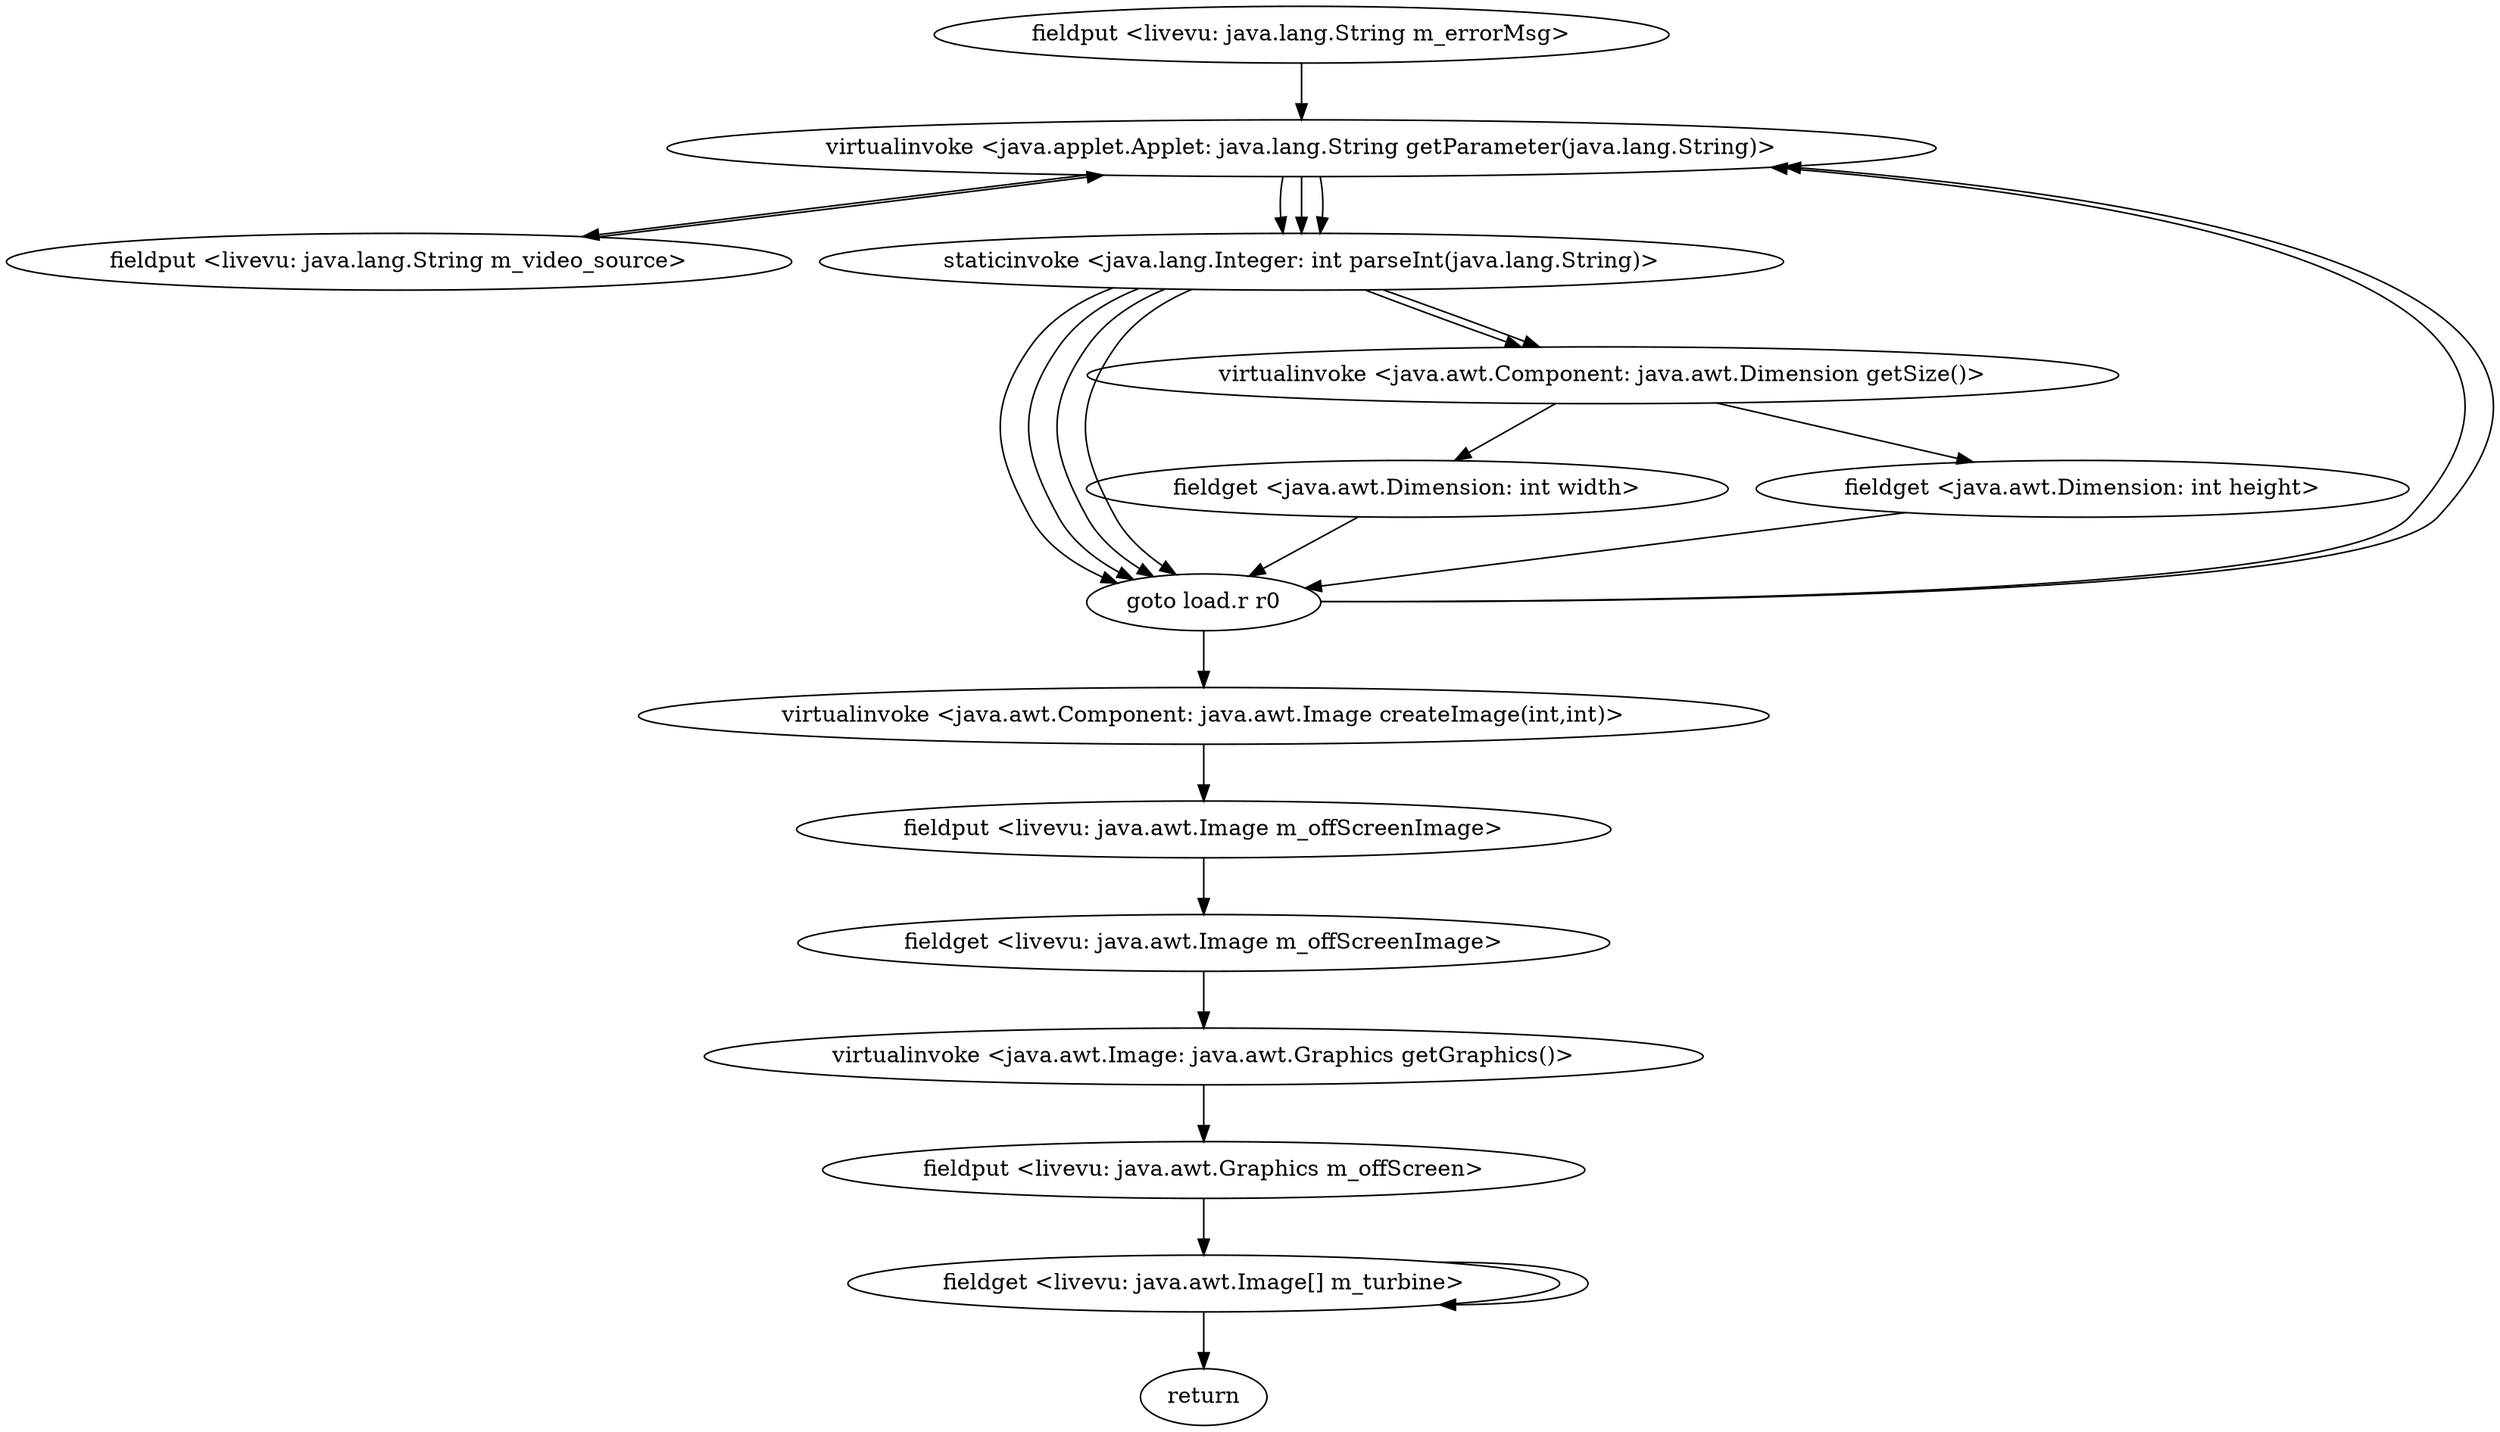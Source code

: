 digraph "" {
"fieldput <livevu: java.lang.String m_errorMsg>";
 "fieldput <livevu: java.lang.String m_errorMsg>"->"virtualinvoke <java.applet.Applet: java.lang.String getParameter(java.lang.String)>";
 "virtualinvoke <java.applet.Applet: java.lang.String getParameter(java.lang.String)>"->"fieldput <livevu: java.lang.String m_video_source>";
 "fieldput <livevu: java.lang.String m_video_source>"->"virtualinvoke <java.applet.Applet: java.lang.String getParameter(java.lang.String)>";
 "virtualinvoke <java.applet.Applet: java.lang.String getParameter(java.lang.String)>"->"staticinvoke <java.lang.Integer: int parseInt(java.lang.String)>";
 "staticinvoke <java.lang.Integer: int parseInt(java.lang.String)>"->"goto load.r r0";
 "goto load.r r0"->"virtualinvoke <java.applet.Applet: java.lang.String getParameter(java.lang.String)>";
 "virtualinvoke <java.applet.Applet: java.lang.String getParameter(java.lang.String)>"->"staticinvoke <java.lang.Integer: int parseInt(java.lang.String)>";
 "staticinvoke <java.lang.Integer: int parseInt(java.lang.String)>"->"goto load.r r0";
 "goto load.r r0"->"virtualinvoke <java.applet.Applet: java.lang.String getParameter(java.lang.String)>";
 "virtualinvoke <java.applet.Applet: java.lang.String getParameter(java.lang.String)>"->"staticinvoke <java.lang.Integer: int parseInt(java.lang.String)>";
 "staticinvoke <java.lang.Integer: int parseInt(java.lang.String)>"->"goto load.r r0";
 "goto load.r r0"->"virtualinvoke <java.awt.Component: java.awt.Image createImage(int,int)>";
 "virtualinvoke <java.awt.Component: java.awt.Image createImage(int,int)>"->"fieldput <livevu: java.awt.Image m_offScreenImage>";
 "fieldput <livevu: java.awt.Image m_offScreenImage>"->"fieldget <livevu: java.awt.Image m_offScreenImage>";
 "fieldget <livevu: java.awt.Image m_offScreenImage>"->"virtualinvoke <java.awt.Image: java.awt.Graphics getGraphics()>";
 "virtualinvoke <java.awt.Image: java.awt.Graphics getGraphics()>"->"fieldput <livevu: java.awt.Graphics m_offScreen>";
 "fieldput <livevu: java.awt.Graphics m_offScreen>"->"fieldget <livevu: java.awt.Image[] m_turbine>";
 "fieldget <livevu: java.awt.Image[] m_turbine>"->"fieldget <livevu: java.awt.Image[] m_turbine>";
 "fieldget <livevu: java.awt.Image[] m_turbine>"->"return";
 "staticinvoke <java.lang.Integer: int parseInt(java.lang.String)>"->"goto load.r r0";
 "staticinvoke <java.lang.Integer: int parseInt(java.lang.String)>"->"virtualinvoke <java.awt.Component: java.awt.Dimension getSize()>";
 "virtualinvoke <java.awt.Component: java.awt.Dimension getSize()>"->"fieldget <java.awt.Dimension: int width>";
 "fieldget <java.awt.Dimension: int width>"->"goto load.r r0";
 "staticinvoke <java.lang.Integer: int parseInt(java.lang.String)>"->"virtualinvoke <java.awt.Component: java.awt.Dimension getSize()>";
 "virtualinvoke <java.awt.Component: java.awt.Dimension getSize()>"->"fieldget <java.awt.Dimension: int height>";
 "fieldget <java.awt.Dimension: int height>"->"goto load.r r0";
}
